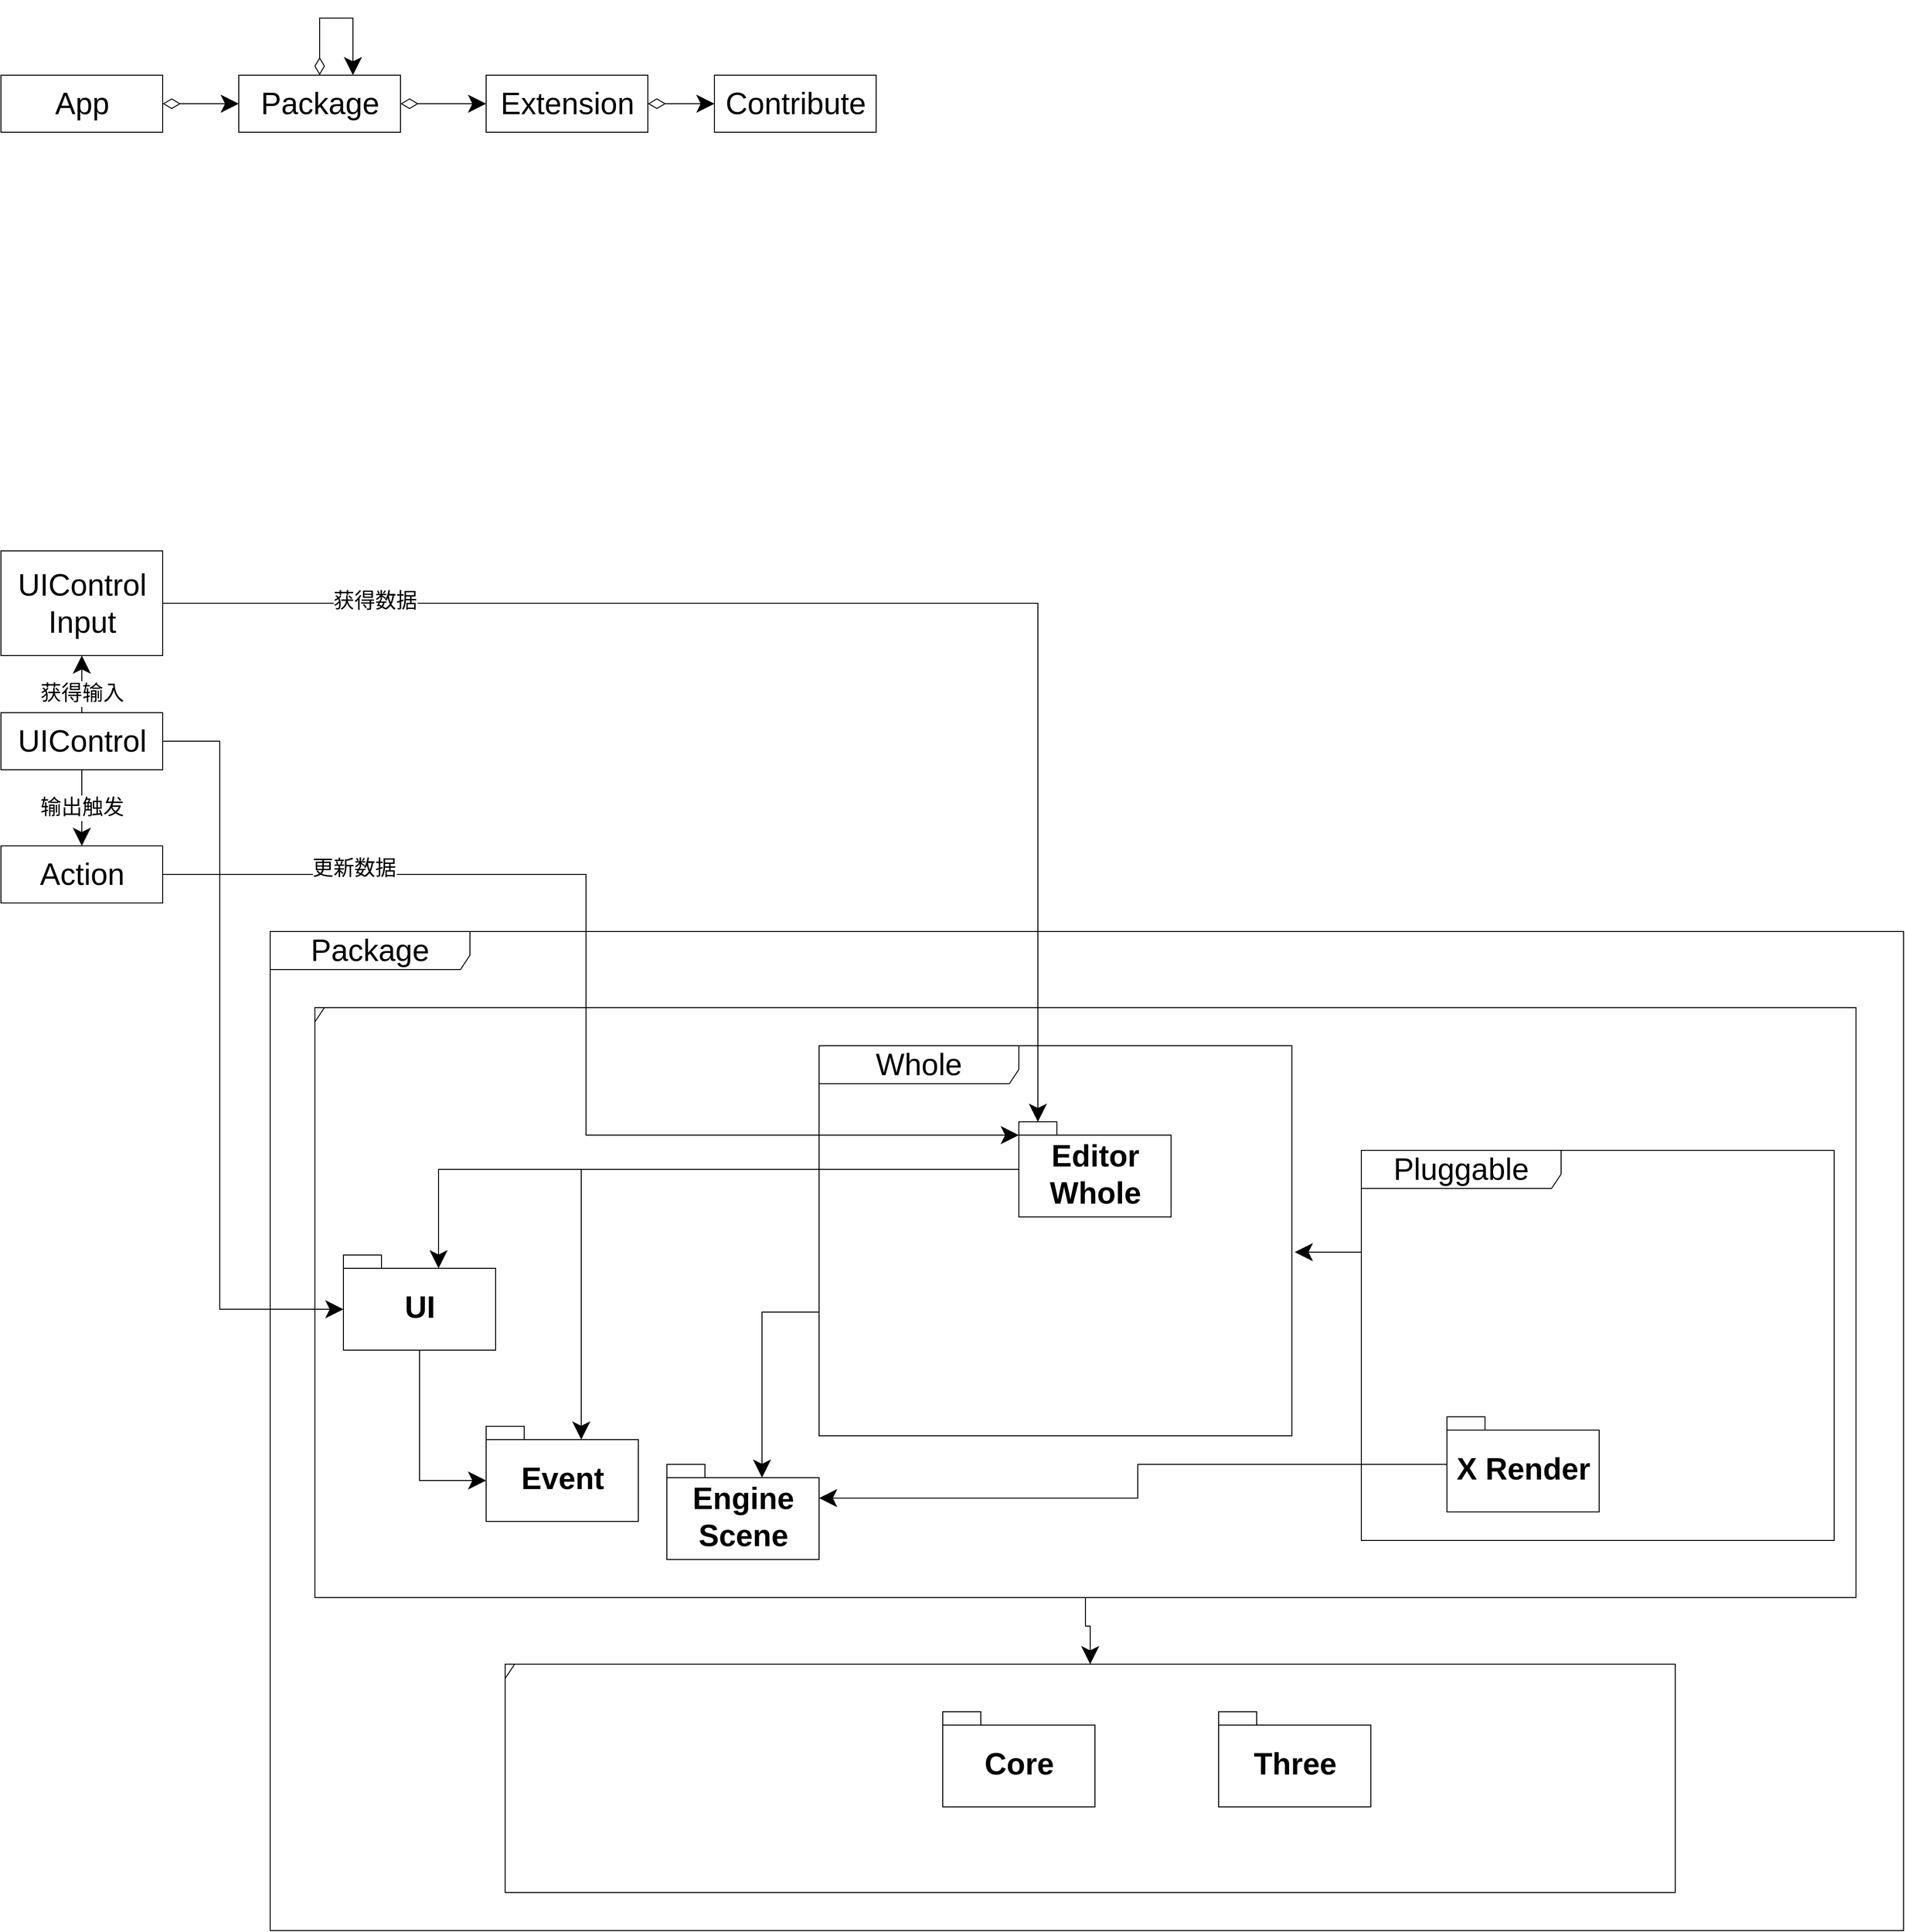 <mxfile version="14.6.13" type="device"><diagram id="hiG57LVaa24anY5Qma7B" name="第 1 页"><mxGraphModel dx="2505" dy="2171" grid="1" gridSize="10" guides="1" tooltips="1" connect="1" arrows="1" fold="1" page="1" pageScale="1" pageWidth="827" pageHeight="1169" math="0" shadow="0"><root><mxCell id="0"/><mxCell id="1" parent="0"/><mxCell id="pG1GEO2IwjlZoVOx_IzQ-61" value="&lt;font style=&quot;font-size: 32px&quot;&gt;Whole&lt;/font&gt;" style="shape=umlFrame;whiteSpace=wrap;html=1;width=210;height=40;fontSize=32;" vertex="1" parent="1"><mxGeometry x="300" y="30" width="497" height="410" as="geometry"/></mxCell><mxCell id="pG1GEO2IwjlZoVOx_IzQ-1" value="&lt;font style=&quot;font-size: 32px&quot;&gt;Package&lt;/font&gt;" style="shape=umlFrame;whiteSpace=wrap;html=1;width=210;height=40;fontSize=32;" vertex="1" parent="1"><mxGeometry x="-277" y="-90" width="1717" height="1050" as="geometry"/></mxCell><mxCell id="pG1GEO2IwjlZoVOx_IzQ-57" style="edgeStyle=orthogonalEdgeStyle;rounded=0;orthogonalLoop=1;jettySize=auto;html=1;startSize=16;endSize=16;" edge="1" parent="1" source="pG1GEO2IwjlZoVOx_IzQ-56" target="pG1GEO2IwjlZoVOx_IzQ-55"><mxGeometry relative="1" as="geometry"/></mxCell><mxCell id="pG1GEO2IwjlZoVOx_IzQ-56" value="" style="shape=umlFrame;whiteSpace=wrap;html=1;width=10;height=15;fontSize=32;" vertex="1" parent="1"><mxGeometry x="-230" y="-10" width="1620" height="620" as="geometry"/></mxCell><mxCell id="pG1GEO2IwjlZoVOx_IzQ-55" value="" style="shape=umlFrame;whiteSpace=wrap;html=1;width=10;height=15;fontSize=32;" vertex="1" parent="1"><mxGeometry x="-30" y="680" width="1230" height="240" as="geometry"/></mxCell><mxCell id="pG1GEO2IwjlZoVOx_IzQ-8" style="edgeStyle=orthogonalEdgeStyle;rounded=0;orthogonalLoop=1;jettySize=auto;html=1;entryX=0;entryY=0;entryDx=100;entryDy=14;entryPerimeter=0;endSize=16;startSize=16;" edge="1" parent="1" target="pG1GEO2IwjlZoVOx_IzQ-5"><mxGeometry relative="1" as="geometry"><mxPoint x="300" y="310" as="sourcePoint"/><Array as="points"><mxPoint x="240" y="310"/></Array></mxGeometry></mxCell><mxCell id="pG1GEO2IwjlZoVOx_IzQ-43" style="edgeStyle=orthogonalEdgeStyle;rounded=0;orthogonalLoop=1;jettySize=auto;html=1;entryX=0;entryY=0;entryDx=100;entryDy=14;entryPerimeter=0;startSize=16;endSize=16;" edge="1" parent="1" source="pG1GEO2IwjlZoVOx_IzQ-2" target="pG1GEO2IwjlZoVOx_IzQ-42"><mxGeometry relative="1" as="geometry"/></mxCell><mxCell id="pG1GEO2IwjlZoVOx_IzQ-53" style="edgeStyle=orthogonalEdgeStyle;rounded=0;orthogonalLoop=1;jettySize=auto;html=1;entryX=0;entryY=0;entryDx=100;entryDy=14;entryPerimeter=0;startSize=16;endSize=16;" edge="1" parent="1" source="pG1GEO2IwjlZoVOx_IzQ-2" target="pG1GEO2IwjlZoVOx_IzQ-50"><mxGeometry relative="1" as="geometry"/></mxCell><mxCell id="pG1GEO2IwjlZoVOx_IzQ-2" value="Editor&lt;br&gt;Whole" style="shape=folder;fontStyle=1;spacingTop=10;tabWidth=40;tabHeight=14;tabPosition=left;html=1;fontSize=32;" vertex="1" parent="1"><mxGeometry x="510" y="110" width="160" height="100" as="geometry"/></mxCell><mxCell id="pG1GEO2IwjlZoVOx_IzQ-4" value="Core" style="shape=folder;fontStyle=1;spacingTop=10;tabWidth=40;tabHeight=14;tabPosition=left;html=1;fontSize=32;" vertex="1" parent="1"><mxGeometry x="430" y="730" width="160" height="100" as="geometry"/></mxCell><mxCell id="pG1GEO2IwjlZoVOx_IzQ-5" value="Engine&lt;br&gt;Scene" style="shape=folder;fontStyle=1;spacingTop=10;tabWidth=40;tabHeight=14;tabPosition=left;html=1;fontSize=32;" vertex="1" parent="1"><mxGeometry x="140" y="470" width="160" height="100" as="geometry"/></mxCell><mxCell id="pG1GEO2IwjlZoVOx_IzQ-11" style="edgeStyle=orthogonalEdgeStyle;rounded=0;orthogonalLoop=1;jettySize=auto;html=1;exitX=0;exitY=0.261;exitDx=0;exitDy=0;exitPerimeter=0;endSize=16;startSize=16;" edge="1" parent="1" source="pG1GEO2IwjlZoVOx_IzQ-6"><mxGeometry relative="1" as="geometry"><mxPoint x="800" y="247" as="targetPoint"/></mxGeometry></mxCell><mxCell id="pG1GEO2IwjlZoVOx_IzQ-6" value="&lt;font style=&quot;font-size: 32px&quot;&gt;Pluggable&lt;/font&gt;" style="shape=umlFrame;whiteSpace=wrap;html=1;width=210;height=40;fontSize=32;" vertex="1" parent="1"><mxGeometry x="870" y="140" width="497" height="410" as="geometry"/></mxCell><mxCell id="pG1GEO2IwjlZoVOx_IzQ-40" style="edgeStyle=orthogonalEdgeStyle;rounded=0;orthogonalLoop=1;jettySize=auto;html=1;startSize=16;endSize=16;entryX=0;entryY=0;entryDx=160;entryDy=35.5;entryPerimeter=0;" edge="1" parent="1" source="pG1GEO2IwjlZoVOx_IzQ-7" target="pG1GEO2IwjlZoVOx_IzQ-5"><mxGeometry relative="1" as="geometry"><mxPoint x="400" y="316" as="targetPoint"/></mxGeometry></mxCell><mxCell id="pG1GEO2IwjlZoVOx_IzQ-7" value="X Render" style="shape=folder;fontStyle=1;spacingTop=10;tabWidth=40;tabHeight=14;tabPosition=left;html=1;fontSize=32;" vertex="1" parent="1"><mxGeometry x="960" y="420" width="160" height="100" as="geometry"/></mxCell><mxCell id="pG1GEO2IwjlZoVOx_IzQ-37" style="edgeStyle=orthogonalEdgeStyle;rounded=0;orthogonalLoop=1;jettySize=auto;html=1;entryX=0;entryY=0;entryDx=0;entryDy=14;entryPerimeter=0;startSize=16;endSize=16;" edge="1" parent="1" source="pG1GEO2IwjlZoVOx_IzQ-26" target="pG1GEO2IwjlZoVOx_IzQ-2"><mxGeometry relative="1" as="geometry"/></mxCell><mxCell id="pG1GEO2IwjlZoVOx_IzQ-39" value="&lt;font style=&quot;font-size: 22px&quot;&gt;更新数据&lt;/font&gt;" style="edgeLabel;html=1;align=center;verticalAlign=middle;resizable=0;points=[];" vertex="1" connectable="0" parent="pG1GEO2IwjlZoVOx_IzQ-37"><mxGeometry x="-0.657" y="6" relative="1" as="geometry"><mxPoint x="-1" as="offset"/></mxGeometry></mxCell><mxCell id="pG1GEO2IwjlZoVOx_IzQ-26" value="Action" style="html=1;fontSize=32;" vertex="1" parent="1"><mxGeometry x="-560" y="-180.0" width="170" height="60" as="geometry"/></mxCell><mxCell id="pG1GEO2IwjlZoVOx_IzQ-34" style="edgeStyle=orthogonalEdgeStyle;rounded=0;orthogonalLoop=1;jettySize=auto;html=1;entryX=0.5;entryY=0;entryDx=0;entryDy=0;startSize=16;endSize=16;" edge="1" parent="1" source="pG1GEO2IwjlZoVOx_IzQ-30" target="pG1GEO2IwjlZoVOx_IzQ-26"><mxGeometry relative="1" as="geometry"/></mxCell><mxCell id="pG1GEO2IwjlZoVOx_IzQ-35" value="&lt;font style=&quot;font-size: 22px&quot;&gt;输出触发&lt;/font&gt;" style="edgeLabel;html=1;align=center;verticalAlign=middle;resizable=0;points=[];" vertex="1" connectable="0" parent="pG1GEO2IwjlZoVOx_IzQ-34"><mxGeometry x="-0.622" y="3" relative="1" as="geometry"><mxPoint x="-3" y="25" as="offset"/></mxGeometry></mxCell><mxCell id="pG1GEO2IwjlZoVOx_IzQ-48" style="edgeStyle=orthogonalEdgeStyle;rounded=0;orthogonalLoop=1;jettySize=auto;html=1;startSize=16;endSize=16;" edge="1" parent="1" source="pG1GEO2IwjlZoVOx_IzQ-30" target="pG1GEO2IwjlZoVOx_IzQ-31"><mxGeometry relative="1" as="geometry"/></mxCell><mxCell id="pG1GEO2IwjlZoVOx_IzQ-49" value="&lt;font style=&quot;font-size: 22px&quot;&gt;获得输入&lt;/font&gt;" style="edgeLabel;html=1;align=center;verticalAlign=middle;resizable=0;points=[];" vertex="1" connectable="0" parent="pG1GEO2IwjlZoVOx_IzQ-48"><mxGeometry x="0.062" y="-1" relative="1" as="geometry"><mxPoint x="-1" y="12" as="offset"/></mxGeometry></mxCell><mxCell id="pG1GEO2IwjlZoVOx_IzQ-58" style="edgeStyle=orthogonalEdgeStyle;rounded=0;orthogonalLoop=1;jettySize=auto;html=1;entryX=0;entryY=0;entryDx=0;entryDy=57;entryPerimeter=0;startSize=16;endSize=16;" edge="1" parent="1" source="pG1GEO2IwjlZoVOx_IzQ-30" target="pG1GEO2IwjlZoVOx_IzQ-42"><mxGeometry relative="1" as="geometry"><Array as="points"><mxPoint x="-330" y="-290"/><mxPoint x="-330" y="307"/></Array></mxGeometry></mxCell><mxCell id="pG1GEO2IwjlZoVOx_IzQ-30" value="UIControl" style="html=1;fontSize=32;" vertex="1" parent="1"><mxGeometry x="-560" y="-320.0" width="170" height="60" as="geometry"/></mxCell><mxCell id="pG1GEO2IwjlZoVOx_IzQ-33" style="edgeStyle=orthogonalEdgeStyle;rounded=0;orthogonalLoop=1;jettySize=auto;html=1;entryX=0;entryY=0;entryDx=20;entryDy=0;entryPerimeter=0;startSize=16;endSize=16;" edge="1" parent="1" source="pG1GEO2IwjlZoVOx_IzQ-31" target="pG1GEO2IwjlZoVOx_IzQ-2"><mxGeometry relative="1" as="geometry"/></mxCell><mxCell id="pG1GEO2IwjlZoVOx_IzQ-38" value="&lt;font style=&quot;font-size: 22px&quot;&gt;获得数据&lt;/font&gt;" style="edgeLabel;html=1;align=center;verticalAlign=middle;resizable=0;points=[];" vertex="1" connectable="0" parent="pG1GEO2IwjlZoVOx_IzQ-33"><mxGeometry x="-0.695" y="2" relative="1" as="geometry"><mxPoint x="-1" as="offset"/></mxGeometry></mxCell><mxCell id="pG1GEO2IwjlZoVOx_IzQ-31" value="UIControl&lt;br&gt;Input" style="html=1;fontSize=32;" vertex="1" parent="1"><mxGeometry x="-560" y="-490" width="170" height="110" as="geometry"/></mxCell><mxCell id="pG1GEO2IwjlZoVOx_IzQ-54" style="edgeStyle=orthogonalEdgeStyle;rounded=0;orthogonalLoop=1;jettySize=auto;html=1;entryX=0;entryY=0;entryDx=0;entryDy=57;entryPerimeter=0;startSize=16;endSize=16;" edge="1" parent="1" source="pG1GEO2IwjlZoVOx_IzQ-42" target="pG1GEO2IwjlZoVOx_IzQ-50"><mxGeometry relative="1" as="geometry"/></mxCell><mxCell id="pG1GEO2IwjlZoVOx_IzQ-42" value="UI" style="shape=folder;fontStyle=1;spacingTop=10;tabWidth=40;tabHeight=14;tabPosition=left;html=1;fontSize=32;" vertex="1" parent="1"><mxGeometry x="-200.0" y="250" width="160" height="100" as="geometry"/></mxCell><mxCell id="pG1GEO2IwjlZoVOx_IzQ-50" value="Event" style="shape=folder;fontStyle=1;spacingTop=10;tabWidth=40;tabHeight=14;tabPosition=left;html=1;fontSize=32;" vertex="1" parent="1"><mxGeometry x="-50.0" y="430" width="160" height="100" as="geometry"/></mxCell><mxCell id="pG1GEO2IwjlZoVOx_IzQ-59" value="Three" style="shape=folder;fontStyle=1;spacingTop=10;tabWidth=40;tabHeight=14;tabPosition=left;html=1;fontSize=32;" vertex="1" parent="1"><mxGeometry x="720" y="730" width="160" height="100" as="geometry"/></mxCell><mxCell id="pG1GEO2IwjlZoVOx_IzQ-62" value="" style="edgeStyle=orthogonalEdgeStyle;rounded=0;orthogonalLoop=1;jettySize=auto;html=1;startSize=16;endSize=16;entryX=0;entryY=0.5;entryDx=0;entryDy=0;startArrow=diamondThin;startFill=0;" edge="1" source="pG1GEO2IwjlZoVOx_IzQ-63" parent="1" target="pG1GEO2IwjlZoVOx_IzQ-64"><mxGeometry relative="1" as="geometry"><mxPoint x="-60" y="-950" as="targetPoint"/></mxGeometry></mxCell><mxCell id="pG1GEO2IwjlZoVOx_IzQ-63" value="Package" style="html=1;fontSize=32;" vertex="1" parent="1"><mxGeometry x="-310" y="-990.0" width="170" height="60" as="geometry"/></mxCell><mxCell id="pG1GEO2IwjlZoVOx_IzQ-66" value="" style="edgeStyle=orthogonalEdgeStyle;rounded=0;orthogonalLoop=1;jettySize=auto;html=1;startSize=16;endSize=16;startArrow=diamondThin;startFill=0;" edge="1" parent="1" source="pG1GEO2IwjlZoVOx_IzQ-64" target="pG1GEO2IwjlZoVOx_IzQ-65"><mxGeometry relative="1" as="geometry"/></mxCell><mxCell id="pG1GEO2IwjlZoVOx_IzQ-64" value="Extension" style="html=1;fontSize=32;" vertex="1" parent="1"><mxGeometry x="-50" y="-990.0" width="170" height="60" as="geometry"/></mxCell><mxCell id="pG1GEO2IwjlZoVOx_IzQ-65" value="Contribute" style="html=1;fontSize=32;" vertex="1" parent="1"><mxGeometry x="190" y="-990.0" width="170" height="60" as="geometry"/></mxCell><mxCell id="pG1GEO2IwjlZoVOx_IzQ-67" style="edgeStyle=orthogonalEdgeStyle;rounded=0;orthogonalLoop=1;jettySize=auto;html=1;startArrow=diamondThin;startFill=0;startSize=16;endSize=16;" edge="1" parent="1" source="pG1GEO2IwjlZoVOx_IzQ-63"><mxGeometry relative="1" as="geometry"><mxPoint x="-190" y="-990" as="targetPoint"/><Array as="points"><mxPoint x="-225" y="-1050"/><mxPoint x="-190" y="-1050"/></Array></mxGeometry></mxCell><mxCell id="pG1GEO2IwjlZoVOx_IzQ-68" value="" style="edgeStyle=orthogonalEdgeStyle;rounded=0;orthogonalLoop=1;jettySize=auto;html=1;startSize=16;endSize=16;startArrow=diamondThin;startFill=0;" edge="1" source="pG1GEO2IwjlZoVOx_IzQ-69" parent="1"><mxGeometry relative="1" as="geometry"><mxPoint x="-310" y="-960" as="targetPoint"/></mxGeometry></mxCell><mxCell id="pG1GEO2IwjlZoVOx_IzQ-69" value="App" style="html=1;fontSize=32;" vertex="1" parent="1"><mxGeometry x="-560" y="-990.0" width="170" height="60" as="geometry"/></mxCell></root></mxGraphModel></diagram></mxfile>
